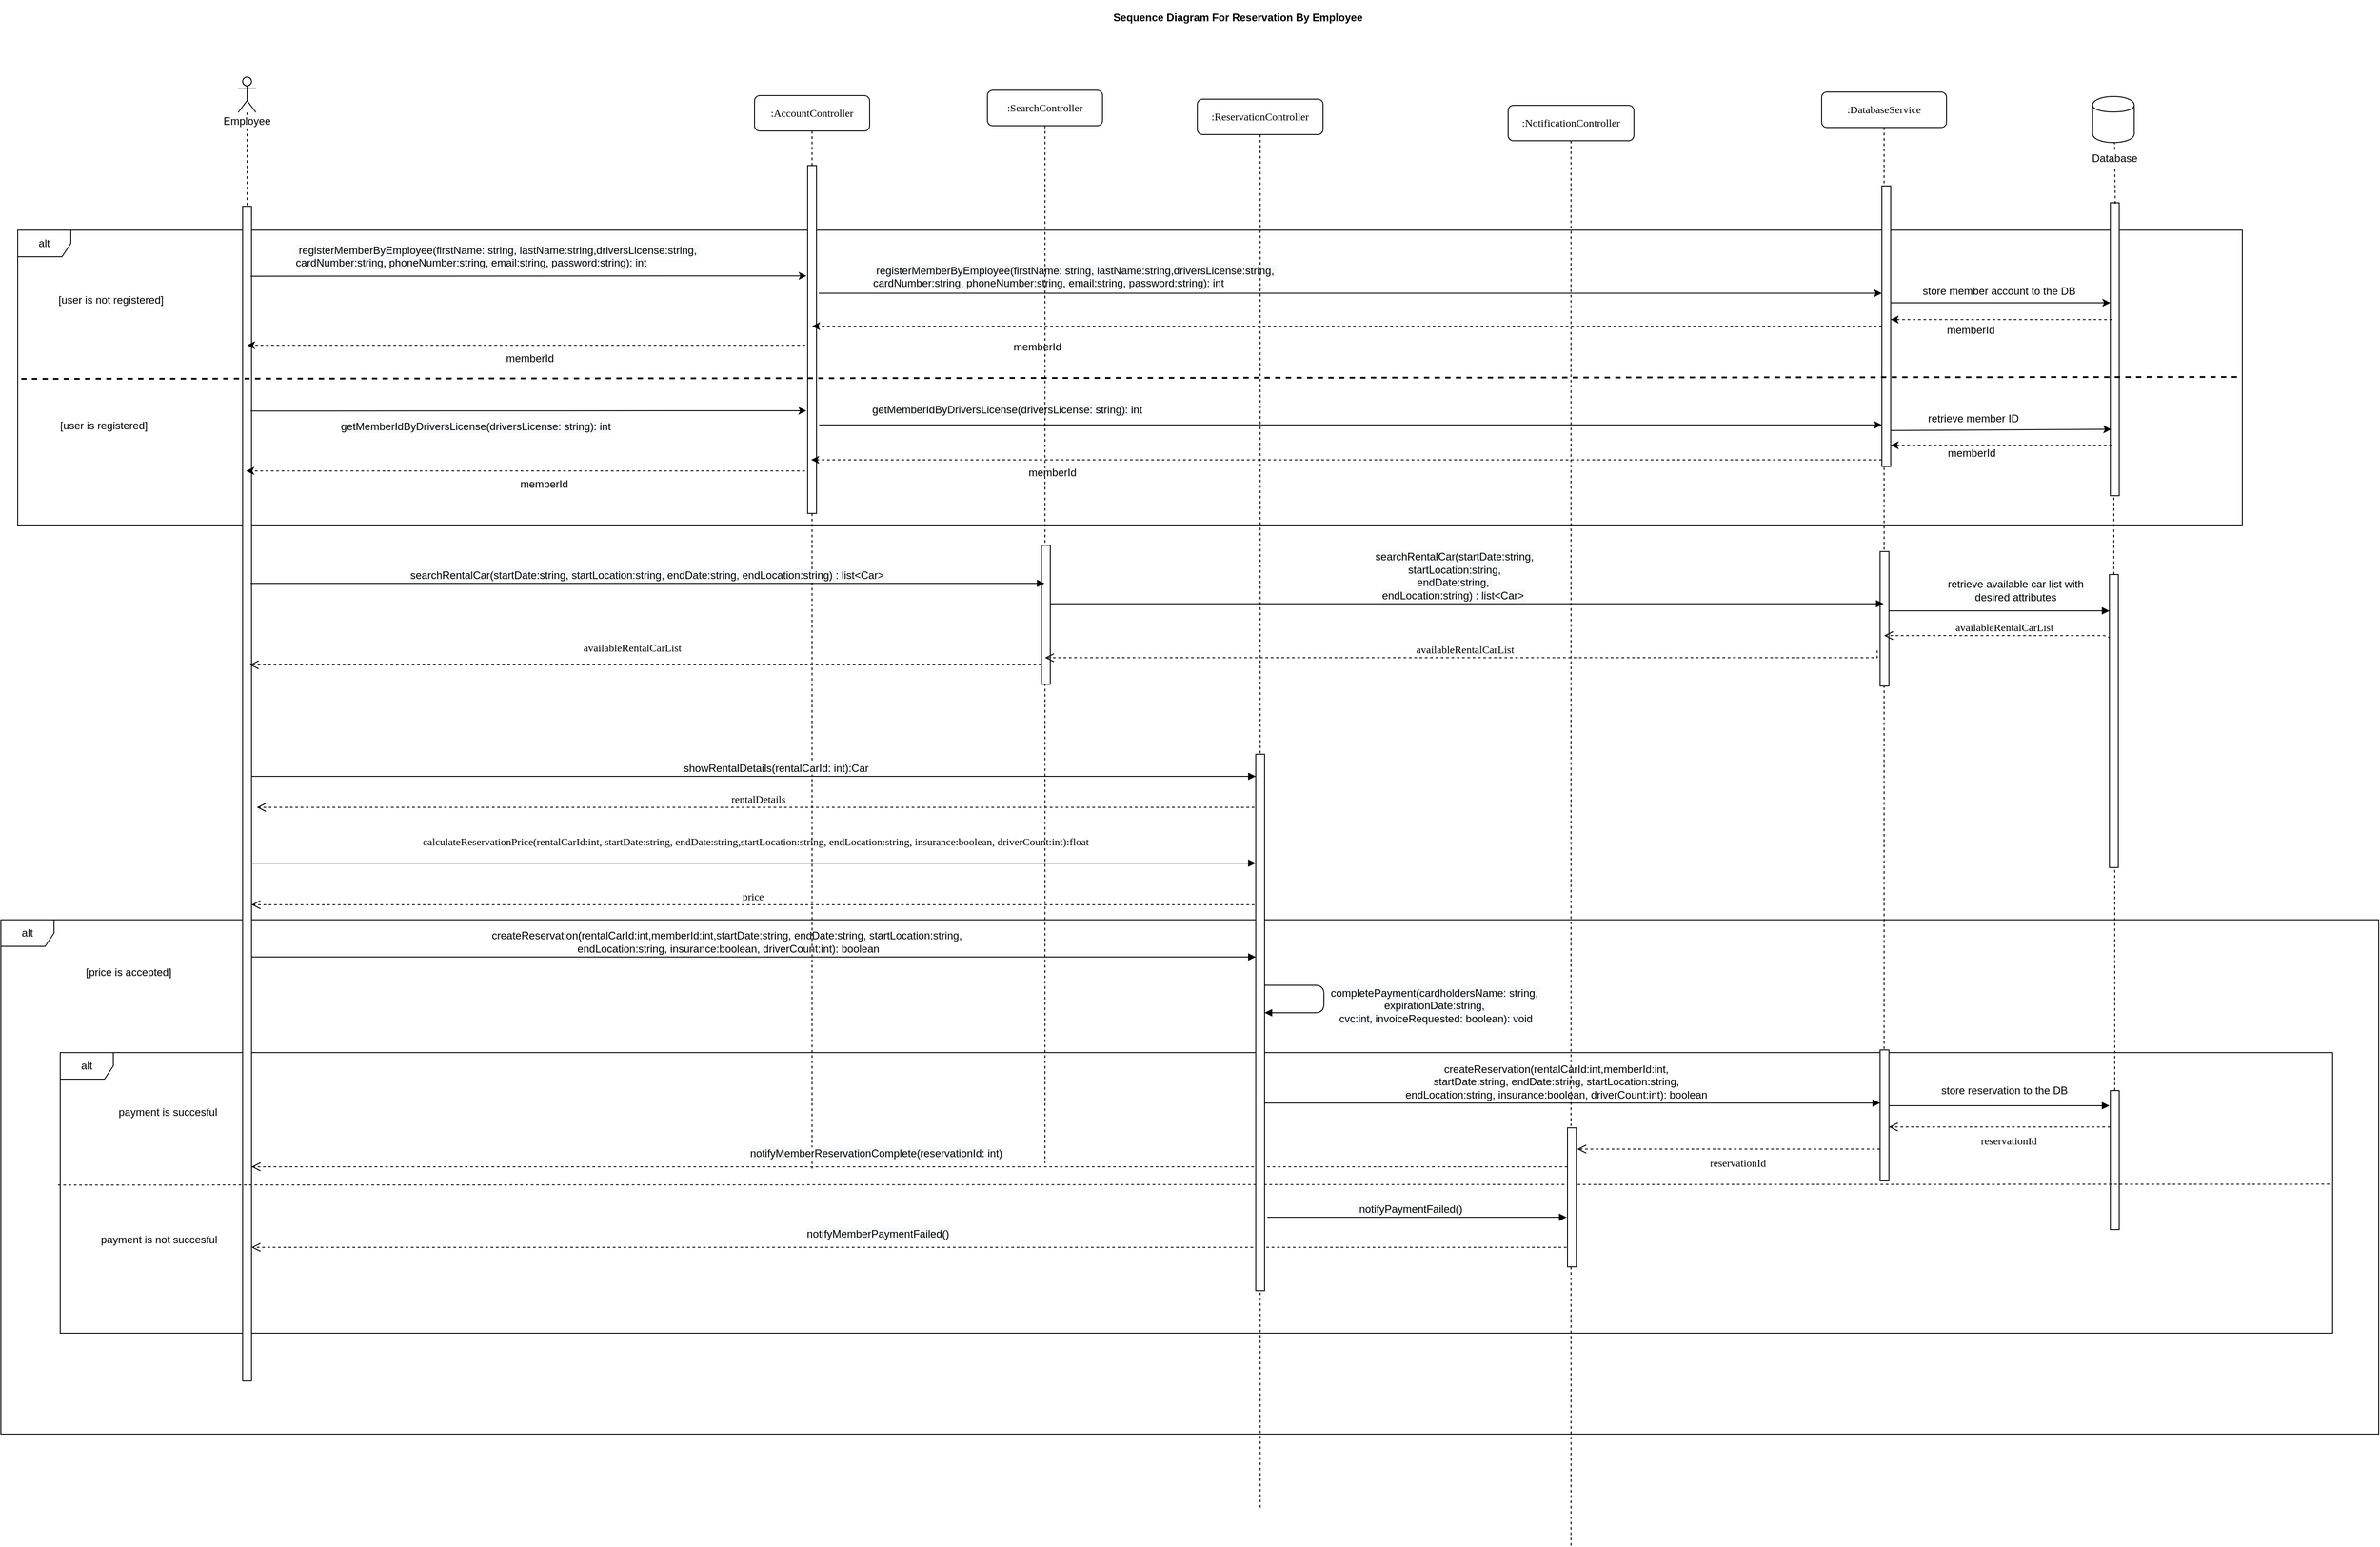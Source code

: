 <mxfile version="13.1.14" type="google"><diagram name="Page-1" id="13e1069c-82ec-6db2-03f1-153e76fe0fe0"><mxGraphModel dx="3503" dy="73" grid="0" gridSize="10" guides="0" tooltips="1" connect="1" arrows="1" fold="1" page="0" pageScale="1" pageWidth="1100" pageHeight="850" background="#ffffff" math="0" shadow="0"><root><mxCell id="0"/><mxCell id="1" parent="0"/><mxCell id="GSSwpwFqrRMpIZKa3TA3-63" value="alt" style="shape=umlFrame;whiteSpace=wrap;html=1;" parent="1" vertex="1"><mxGeometry x="-862" y="2287" width="2685" height="581" as="geometry"/></mxCell><mxCell id="GSSwpwFqrRMpIZKa3TA3-64" value="alt" style="shape=umlFrame;whiteSpace=wrap;html=1;" parent="1" vertex="1"><mxGeometry x="-795" y="2437" width="2566" height="317" as="geometry"/></mxCell><mxCell id="GSSwpwFqrRMpIZKa3TA3-31" value="alt" style="shape=umlFrame;whiteSpace=wrap;html=1;" parent="1" vertex="1"><mxGeometry x="-843" y="1508" width="2512" height="333" as="geometry"/></mxCell><mxCell id="GSSwpwFqrRMpIZKa3TA3-1" value="Employee" style="shape=umlLifeline;participant=umlActor;perimeter=lifelinePerimeter;whiteSpace=wrap;html=1;container=1;collapsible=0;recursiveResize=0;verticalAlign=top;spacingTop=36;labelBackgroundColor=#ffffff;outlineConnect=0;" parent="1" vertex="1"><mxGeometry x="-594" y="1335" width="20" height="1473" as="geometry"/></mxCell><mxCell id="GSSwpwFqrRMpIZKa3TA3-2" value="" style="html=1;points=[];perimeter=orthogonalPerimeter;rounded=0;shadow=0;comic=0;labelBackgroundColor=none;strokeWidth=1;fontFamily=Verdana;fontSize=12;align=center;" parent="GSSwpwFqrRMpIZKa3TA3-1" vertex="1"><mxGeometry x="5" y="146" width="10" height="1327" as="geometry"/></mxCell><mxCell id="GSSwpwFqrRMpIZKa3TA3-5" value="" style="endArrow=classic;html=1;entryX=-0.123;entryY=0.317;entryDx=0;entryDy=0;entryPerimeter=0;" parent="1" target="GSSwpwFqrRMpIZKa3TA3-8" edge="1"><mxGeometry width="50" height="50" relative="1" as="geometry"><mxPoint x="-580" y="1560" as="sourcePoint"/><mxPoint x="-10" y="1555" as="targetPoint"/></mxGeometry></mxCell><mxCell id="GSSwpwFqrRMpIZKa3TA3-6" value="&lt;span style=&quot;color: rgb(0 , 0 , 0) ; font-family: &amp;#34;helvetica&amp;#34; ; font-size: 12px ; font-style: normal ; font-weight: 400 ; letter-spacing: normal ; text-align: left ; text-indent: 0px ; text-transform: none ; word-spacing: 0px ; background-color: rgb(248 , 249 , 250) ; display: inline ; float: none&quot;&gt;&amp;nbsp;registerMemberByEmployee(firstName: string, lastName:string,driversLicense:string,&lt;span&gt;&amp;nbsp;&lt;/span&gt;&lt;/span&gt;&lt;br style=&quot;padding: 0px ; margin: 0px ; color: rgb(0 , 0 , 0) ; font-family: &amp;#34;helvetica&amp;#34; ; font-size: 12px ; font-style: normal ; font-weight: 400 ; letter-spacing: normal ; text-align: left ; text-indent: 0px ; text-transform: none ; word-spacing: 0px ; background-color: rgb(248 , 249 , 250)&quot;&gt;&lt;span style=&quot;color: rgb(0 , 0 , 0) ; font-family: &amp;#34;helvetica&amp;#34; ; font-size: 12px ; font-style: normal ; font-weight: 400 ; letter-spacing: normal ; text-align: left ; text-indent: 0px ; text-transform: none ; word-spacing: 0px ; background-color: rgb(248 , 249 , 250) ; display: inline ; float: none&quot;&gt;cardNumber:string, phoneNumber:string, email:string, password:string): int&lt;/span&gt;" style="text;whiteSpace=wrap;html=1;" parent="1" vertex="1"><mxGeometry x="-531.004" y="1517.002" width="484" height="42" as="geometry"/></mxCell><mxCell id="GSSwpwFqrRMpIZKa3TA3-7" value=":AccountController" style="shape=umlLifeline;perimeter=lifelinePerimeter;whiteSpace=wrap;html=1;container=1;collapsible=0;recursiveResize=0;outlineConnect=0;rounded=1;shadow=0;comic=0;labelBackgroundColor=none;strokeWidth=1;fontFamily=Verdana;fontSize=12;align=center;" parent="1" vertex="1"><mxGeometry x="-11" y="1356" width="130" height="1212" as="geometry"/></mxCell><mxCell id="GSSwpwFqrRMpIZKa3TA3-8" value="" style="html=1;points=[];perimeter=orthogonalPerimeter;rounded=0;shadow=0;comic=0;labelBackgroundColor=none;strokeWidth=1;fontFamily=Verdana;fontSize=12;align=center;" parent="GSSwpwFqrRMpIZKa3TA3-7" vertex="1"><mxGeometry x="60" y="79" width="10" height="393" as="geometry"/></mxCell><mxCell id="GSSwpwFqrRMpIZKa3TA3-9" value=":DatabaseService" style="shape=umlLifeline;perimeter=lifelinePerimeter;whiteSpace=wrap;html=1;container=1;collapsible=0;recursiveResize=0;outlineConnect=0;rounded=1;shadow=0;comic=0;labelBackgroundColor=none;strokeWidth=1;fontFamily=Verdana;fontSize=12;align=center;" parent="1" vertex="1"><mxGeometry x="1194" y="1352" width="141" height="1230" as="geometry"/></mxCell><mxCell id="GSSwpwFqrRMpIZKa3TA3-10" value="" style="html=1;points=[];perimeter=orthogonalPerimeter;rounded=0;shadow=0;comic=0;labelBackgroundColor=none;strokeColor=#000000;strokeWidth=1;fillColor=#FFFFFF;fontFamily=Verdana;fontSize=12;fontColor=#000000;align=center;" parent="GSSwpwFqrRMpIZKa3TA3-9" vertex="1"><mxGeometry x="68" y="106" width="10" height="317" as="geometry"/></mxCell><mxCell id="GSSwpwFqrRMpIZKa3TA3-11" value="" style="html=1;points=[];perimeter=orthogonalPerimeter;rounded=0;shadow=0;comic=0;labelBackgroundColor=none;strokeColor=#000000;strokeWidth=1;fillColor=#FFFFFF;fontFamily=Verdana;fontSize=12;fontColor=#000000;align=center;" parent="GSSwpwFqrRMpIZKa3TA3-9" vertex="1"><mxGeometry x="66" y="519" width="10" height="152" as="geometry"/></mxCell><mxCell id="GSSwpwFqrRMpIZKa3TA3-69" value="" style="html=1;points=[];perimeter=orthogonalPerimeter;rounded=0;shadow=0;comic=0;labelBackgroundColor=none;strokeColor=#000000;strokeWidth=1;fillColor=#FFFFFF;fontFamily=Verdana;fontSize=12;fontColor=#000000;align=center;" parent="GSSwpwFqrRMpIZKa3TA3-9" vertex="1"><mxGeometry x="66" y="1082" width="10" height="148" as="geometry"/></mxCell><mxCell id="GSSwpwFqrRMpIZKa3TA3-12" value="" style="endArrow=classic;html=1;exitX=1.252;exitY=0.367;exitDx=0;exitDy=0;exitPerimeter=0;" parent="1" source="GSSwpwFqrRMpIZKa3TA3-8" target="GSSwpwFqrRMpIZKa3TA3-10" edge="1"><mxGeometry width="50" height="50" relative="1" as="geometry"><mxPoint x="78" y="1578.654" as="sourcePoint"/><mxPoint x="596" y="1582" as="targetPoint"/><Array as="points"/></mxGeometry></mxCell><mxCell id="GSSwpwFqrRMpIZKa3TA3-13" value="&lt;span style=&quot;color: rgb(0 , 0 , 0) ; font-family: &amp;#34;helvetica&amp;#34; ; font-size: 12px ; font-style: normal ; font-weight: 400 ; letter-spacing: normal ; text-align: left ; text-indent: 0px ; text-transform: none ; word-spacing: 0px ; background-color: rgb(248 , 249 , 250) ; display: inline ; float: none&quot;&gt;&amp;nbsp;registerMemberByEmployee(firstName: string, lastName:string,driversLicense:string,&lt;span&gt;&amp;nbsp;&lt;/span&gt;&lt;/span&gt;&lt;br style=&quot;padding: 0px ; margin: 0px ; color: rgb(0 , 0 , 0) ; font-family: &amp;#34;helvetica&amp;#34; ; font-size: 12px ; font-style: normal ; font-weight: 400 ; letter-spacing: normal ; text-align: left ; text-indent: 0px ; text-transform: none ; word-spacing: 0px ; background-color: rgb(248 , 249 , 250)&quot;&gt;&lt;span style=&quot;color: rgb(0 , 0 , 0) ; font-family: &amp;#34;helvetica&amp;#34; ; font-size: 12px ; font-style: normal ; font-weight: 400 ; letter-spacing: normal ; text-align: left ; text-indent: 0px ; text-transform: none ; word-spacing: 0px ; background-color: rgb(248 , 249 , 250) ; display: inline ; float: none&quot;&gt;cardNumber:string, phoneNumber:string, email:string, password:string): int&lt;/span&gt;" style="text;whiteSpace=wrap;html=1;" parent="1" vertex="1"><mxGeometry x="120.996" y="1540.002" width="484" height="42" as="geometry"/></mxCell><mxCell id="GSSwpwFqrRMpIZKa3TA3-16" value="" style="shape=cylinder;whiteSpace=wrap;html=1;boundedLbl=1;backgroundOutline=1;" parent="1" vertex="1"><mxGeometry x="1500" y="1357" width="47" height="52" as="geometry"/></mxCell><mxCell id="GSSwpwFqrRMpIZKa3TA3-17" value="" style="html=1;points=[];perimeter=orthogonalPerimeter;rounded=0;shadow=0;comic=0;labelBackgroundColor=none;strokeColor=#000000;strokeWidth=1;fillColor=#FFFFFF;fontFamily=Verdana;fontSize=12;fontColor=#000000;align=center;" parent="1" vertex="1"><mxGeometry x="1520" y="1477" width="10" height="331" as="geometry"/></mxCell><mxCell id="GSSwpwFqrRMpIZKa3TA3-18" value="" style="endArrow=none;dashed=1;html=1;" parent="1" source="GSSwpwFqrRMpIZKa3TA3-60" target="GSSwpwFqrRMpIZKa3TA3-17" edge="1"><mxGeometry width="50" height="50" relative="1" as="geometry"><mxPoint x="1525" y="2539.75" as="sourcePoint"/><mxPoint x="1525" y="1570" as="targetPoint"/></mxGeometry></mxCell><mxCell id="GSSwpwFqrRMpIZKa3TA3-20" value="" style="endArrow=none;dashed=1;html=1;exitX=0.5;exitY=0;exitDx=0;exitDy=0;" parent="1" source="GSSwpwFqrRMpIZKa3TA3-21" target="GSSwpwFqrRMpIZKa3TA3-16" edge="1"><mxGeometry width="50" height="50" relative="1" as="geometry"><mxPoint x="1562" y="1451" as="sourcePoint"/><mxPoint x="1525.5" y="1409" as="targetPoint"/></mxGeometry></mxCell><mxCell id="GSSwpwFqrRMpIZKa3TA3-21" value="Database" style="text;html=1;strokeColor=none;fillColor=none;align=center;verticalAlign=middle;whiteSpace=wrap;rounded=0;" parent="1" vertex="1"><mxGeometry x="1505" y="1417" width="40" height="20" as="geometry"/></mxCell><mxCell id="GSSwpwFqrRMpIZKa3TA3-22" value="" style="endArrow=none;dashed=1;html=1;entryX=0.5;entryY=1;entryDx=0;entryDy=0;exitX=0.555;exitY=0.003;exitDx=0;exitDy=0;exitPerimeter=0;" parent="1" source="GSSwpwFqrRMpIZKa3TA3-17" target="GSSwpwFqrRMpIZKa3TA3-21" edge="1"><mxGeometry width="50" height="50" relative="1" as="geometry"><mxPoint x="1526.03" y="1451.83" as="sourcePoint"/><mxPoint x="1525.5" y="1408" as="targetPoint"/></mxGeometry></mxCell><mxCell id="GSSwpwFqrRMpIZKa3TA3-23" value="" style="endArrow=classic;html=1;" parent="1" source="GSSwpwFqrRMpIZKa3TA3-10" target="GSSwpwFqrRMpIZKa3TA3-17" edge="1"><mxGeometry width="50" height="50" relative="1" as="geometry"><mxPoint x="980" y="1581.995" as="sourcePoint"/><mxPoint x="1541" y="1583.041" as="targetPoint"/><Array as="points"><mxPoint x="1329" y="1590"/></Array></mxGeometry></mxCell><mxCell id="GSSwpwFqrRMpIZKa3TA3-24" value="store member account to the DB&lt;br&gt;" style="text;html=1;align=center;verticalAlign=middle;resizable=0;points=[];autosize=1;" parent="1" vertex="1"><mxGeometry x="1302" y="1568" width="183" height="18" as="geometry"/></mxCell><mxCell id="GSSwpwFqrRMpIZKa3TA3-25" value="" style="endArrow=classic;html=1;dashed=1;" parent="1" target="GSSwpwFqrRMpIZKa3TA3-10" edge="1"><mxGeometry width="50" height="50" relative="1" as="geometry"><mxPoint x="1522" y="1609" as="sourcePoint"/><mxPoint x="1378" y="1251" as="targetPoint"/></mxGeometry></mxCell><mxCell id="GSSwpwFqrRMpIZKa3TA3-26" value="memberId" style="text;html=1;align=center;verticalAlign=middle;resizable=0;points=[];autosize=1;" parent="1" vertex="1"><mxGeometry x="1330" y="1612" width="64" height="18" as="geometry"/></mxCell><mxCell id="GSSwpwFqrRMpIZKa3TA3-27" value="" style="endArrow=classic;html=1;dashed=1;" parent="1" source="GSSwpwFqrRMpIZKa3TA3-10" target="GSSwpwFqrRMpIZKa3TA3-7" edge="1"><mxGeometry width="50" height="50" relative="1" as="geometry"><mxPoint x="590" y="1625" as="sourcePoint"/><mxPoint x="81" y="1623.004" as="targetPoint"/></mxGeometry></mxCell><mxCell id="GSSwpwFqrRMpIZKa3TA3-28" value="memberId" style="text;html=1;align=center;verticalAlign=middle;resizable=0;points=[];autosize=1;" parent="1" vertex="1"><mxGeometry x="276" y="1631" width="64" height="18" as="geometry"/></mxCell><mxCell id="GSSwpwFqrRMpIZKa3TA3-29" value="" style="endArrow=classic;html=1;exitX=0.152;exitY=0.787;exitDx=0;exitDy=0;exitPerimeter=0;dashed=1;" parent="1" target="GSSwpwFqrRMpIZKa3TA3-1" edge="1"><mxGeometry width="50" height="50" relative="1" as="geometry"><mxPoint x="46.25" y="1637.996" as="sourcePoint"/><mxPoint x="-520" y="1637.996" as="targetPoint"/></mxGeometry></mxCell><mxCell id="GSSwpwFqrRMpIZKa3TA3-30" value="memberId" style="text;html=1;align=center;verticalAlign=middle;resizable=0;points=[];autosize=1;" parent="1" vertex="1"><mxGeometry x="-297.5" y="1643.52" width="64" height="18" as="geometry"/></mxCell><mxCell id="GSSwpwFqrRMpIZKa3TA3-32" value="[user is not registered]&#10;" style="text;strokeColor=none;fillColor=none;align=left;verticalAlign=top;spacingLeft=4;spacingRight=4;overflow=hidden;rotatable=0;points=[[0,0.5],[1,0.5]];portConstraint=eastwest;" parent="1" vertex="1"><mxGeometry x="-803" y="1573" width="191" height="26" as="geometry"/></mxCell><mxCell id="GSSwpwFqrRMpIZKa3TA3-34" value="" style="endArrow=none;dashed=1;html=1;strokeWidth=2;entryX=1;entryY=0.498;entryDx=0;entryDy=0;entryPerimeter=0;" parent="1" target="GSSwpwFqrRMpIZKa3TA3-31" edge="1"><mxGeometry width="50" height="50" relative="1" as="geometry"><mxPoint x="-839" y="1676" as="sourcePoint"/><mxPoint x="1287" y="1676" as="targetPoint"/></mxGeometry></mxCell><mxCell id="GSSwpwFqrRMpIZKa3TA3-35" value="" style="endArrow=classic;html=1;exitX=0.927;exitY=0.076;exitDx=0;exitDy=0;exitPerimeter=0;entryX=-0.123;entryY=0.317;entryDx=0;entryDy=0;entryPerimeter=0;" parent="1" edge="1"><mxGeometry width="50" height="50" relative="1" as="geometry"><mxPoint x="-580" y="1712.254" as="sourcePoint"/><mxPoint x="47.5" y="1711.999" as="targetPoint"/></mxGeometry></mxCell><mxCell id="GSSwpwFqrRMpIZKa3TA3-36" value="&lt;span style=&quot;background-color: rgb(248 , 249 , 250)&quot;&gt;getMemberIdByDriversLicense(driversLicense: string): int&lt;/span&gt;" style="text;whiteSpace=wrap;html=1;" parent="1" vertex="1"><mxGeometry x="-480" y="1716" width="484" height="28" as="geometry"/></mxCell><mxCell id="GSSwpwFqrRMpIZKa3TA3-38" value="" style="endArrow=classic;html=1;" parent="1" target="GSSwpwFqrRMpIZKa3TA3-10" edge="1"><mxGeometry width="50" height="50" relative="1" as="geometry"><mxPoint x="62" y="1728" as="sourcePoint"/><mxPoint x="623.02" y="1741.001" as="targetPoint"/><Array as="points"><mxPoint x="224" y="1728"/></Array></mxGeometry></mxCell><mxCell id="GSSwpwFqrRMpIZKa3TA3-39" value="&lt;span style=&quot;background-color: rgb(248 , 249 , 250)&quot;&gt;getMemberIdByDriversLicense(driversLicense: string): int&lt;/span&gt;" style="text;whiteSpace=wrap;html=1;" parent="1" vertex="1"><mxGeometry x="119.996" y="1697.002" width="484" height="42" as="geometry"/></mxCell><mxCell id="GSSwpwFqrRMpIZKa3TA3-40" value="" style="endArrow=classic;html=1;exitX=0.967;exitY=0.872;exitDx=0;exitDy=0;exitPerimeter=0;" parent="1" source="GSSwpwFqrRMpIZKa3TA3-10" edge="1"><mxGeometry width="50" height="50" relative="1" as="geometry"><mxPoint x="981" y="1732.995" as="sourcePoint"/><mxPoint x="1521" y="1732.995" as="targetPoint"/><Array as="points"/></mxGeometry></mxCell><mxCell id="GSSwpwFqrRMpIZKa3TA3-41" value="retrieve member ID" style="text;html=1;align=center;verticalAlign=middle;resizable=0;points=[];autosize=1;" parent="1" vertex="1"><mxGeometry x="1308" y="1712" width="113" height="18" as="geometry"/></mxCell><mxCell id="GSSwpwFqrRMpIZKa3TA3-42" value="" style="endArrow=classic;html=1;dashed=1;" parent="1" target="GSSwpwFqrRMpIZKa3TA3-10" edge="1"><mxGeometry width="50" height="50" relative="1" as="geometry"><mxPoint x="1521.68" y="1751" as="sourcePoint"/><mxPoint x="980.68" y="1751" as="targetPoint"/></mxGeometry></mxCell><mxCell id="GSSwpwFqrRMpIZKa3TA3-43" value="" style="endArrow=classic;html=1;dashed=1;" parent="1" source="GSSwpwFqrRMpIZKa3TA3-10" edge="1"><mxGeometry width="50" height="50" relative="1" as="geometry"><mxPoint x="595" y="1767" as="sourcePoint"/><mxPoint x="53.004" y="1767.476" as="targetPoint"/></mxGeometry></mxCell><mxCell id="GSSwpwFqrRMpIZKa3TA3-44" value="" style="endArrow=classic;html=1;exitX=0.152;exitY=0.787;exitDx=0;exitDy=0;exitPerimeter=0;dashed=1;" parent="1" edge="1"><mxGeometry width="50" height="50" relative="1" as="geometry"><mxPoint x="45.93" y="1779.996" as="sourcePoint"/><mxPoint x="-584.996" y="1779.996" as="targetPoint"/></mxGeometry></mxCell><mxCell id="GSSwpwFqrRMpIZKa3TA3-45" value="memberId" style="text;html=1;align=center;verticalAlign=middle;resizable=0;points=[];autosize=1;" parent="1" vertex="1"><mxGeometry x="1331" y="1751" width="64" height="18" as="geometry"/></mxCell><mxCell id="GSSwpwFqrRMpIZKa3TA3-46" value="memberId" style="text;html=1;align=center;verticalAlign=middle;resizable=0;points=[];autosize=1;" parent="1" vertex="1"><mxGeometry x="292.5" y="1773" width="64" height="18" as="geometry"/></mxCell><mxCell id="GSSwpwFqrRMpIZKa3TA3-47" value="memberId" style="text;html=1;align=center;verticalAlign=middle;resizable=0;points=[];autosize=1;" parent="1" vertex="1"><mxGeometry x="-281" y="1785.52" width="64" height="18" as="geometry"/></mxCell><mxCell id="GSSwpwFqrRMpIZKa3TA3-48" value="[user is registered]&#10;" style="text;strokeColor=none;fillColor=none;align=left;verticalAlign=top;spacingLeft=4;spacingRight=4;overflow=hidden;rotatable=0;points=[[0,0.5],[1,0.5]];portConstraint=eastwest;" parent="1" vertex="1"><mxGeometry x="-801" y="1715" width="191" height="26" as="geometry"/></mxCell><mxCell id="GSSwpwFqrRMpIZKa3TA3-52" value="&lt;span style=&quot;font-family: &amp;#34;helvetica&amp;#34; ; text-align: left ; background-color: rgb(248 , 249 , 250)&quot;&gt;searchRentalCar(startDate:string, &lt;br&gt;startLocation:string, &lt;br&gt;endDate:string,&amp;nbsp;&lt;br&gt;&lt;/span&gt;&lt;span style=&quot;font-family: &amp;#34;helvetica&amp;#34; ; text-align: left ; background-color: rgb(248 , 249 , 250)&quot;&gt;endLocation:string) : list&amp;lt;Car&amp;gt;&amp;nbsp;&lt;/span&gt;" style="html=1;verticalAlign=bottom;endArrow=block;labelBackgroundColor=none;fontFamily=Verdana;fontSize=12;edgeStyle=elbowEdgeStyle;elbow=vertical;" parent="1" source="GSSwpwFqrRMpIZKa3TA3-53" target="GSSwpwFqrRMpIZKa3TA3-9" edge="1"><mxGeometry x="-0.024" relative="1" as="geometry"><mxPoint x="330" y="1936" as="sourcePoint"/><mxPoint x="610" y="1926" as="targetPoint"/><Array as="points"><mxPoint x="553" y="1930"/><mxPoint x="790" y="1946"/><mxPoint x="720" y="1931"/></Array><mxPoint as="offset"/></mxGeometry></mxCell><mxCell id="GSSwpwFqrRMpIZKa3TA3-53" value=":SearchController" style="shape=umlLifeline;perimeter=lifelinePerimeter;whiteSpace=wrap;html=1;container=1;collapsible=0;recursiveResize=0;outlineConnect=0;rounded=1;shadow=0;comic=0;labelBackgroundColor=none;strokeWidth=1;fontFamily=Verdana;fontSize=12;align=center;" parent="1" vertex="1"><mxGeometry x="252" y="1350" width="130" height="1212" as="geometry"/></mxCell><mxCell id="GSSwpwFqrRMpIZKa3TA3-54" value="" style="html=1;points=[];perimeter=orthogonalPerimeter;rounded=0;shadow=0;comic=0;labelBackgroundColor=none;strokeWidth=1;fontFamily=Verdana;fontSize=12;align=center;" parent="GSSwpwFqrRMpIZKa3TA3-53" vertex="1"><mxGeometry x="61" y="514" width="10" height="157" as="geometry"/></mxCell><mxCell id="GSSwpwFqrRMpIZKa3TA3-55" value="&lt;span style=&quot;font-family: &amp;#34;helvetica&amp;#34; ; text-align: left ; background-color: rgb(248 , 249 , 250)&quot;&gt;searchRentalCar(startDate:string, startLocation:string, endDate:string,&amp;nbsp;&lt;/span&gt;&lt;span style=&quot;font-family: &amp;#34;helvetica&amp;#34; ; text-align: left ; background-color: rgb(248 , 249 , 250)&quot;&gt;endLocation:string) : list&amp;lt;Car&amp;gt;&amp;nbsp;&lt;/span&gt;" style="html=1;verticalAlign=bottom;endArrow=block;labelBackgroundColor=none;fontFamily=Verdana;fontSize=12;edgeStyle=elbowEdgeStyle;elbow=vertical;" parent="1" target="GSSwpwFqrRMpIZKa3TA3-53" edge="1"><mxGeometry relative="1" as="geometry"><mxPoint x="-580" y="1907" as="sourcePoint"/><mxPoint x="266.68" y="1907" as="targetPoint"/><Array as="points"><mxPoint x="215.68" y="1907"/></Array></mxGeometry></mxCell><mxCell id="GSSwpwFqrRMpIZKa3TA3-56" value="&lt;span style=&quot;font-family: &amp;#34;helvetica&amp;#34; ; text-align: left&quot;&gt;&amp;nbsp;&lt;/span&gt;availableRentalCarList" style="html=1;verticalAlign=bottom;endArrow=open;dashed=1;endSize=8;labelBackgroundColor=none;fontFamily=Verdana;fontSize=12;edgeStyle=elbowEdgeStyle;elbow=vertical;" parent="1" source="GSSwpwFqrRMpIZKa3TA3-54" edge="1"><mxGeometry x="0.038" y="-10" relative="1" as="geometry"><mxPoint x="-581" y="1999" as="targetPoint"/><Array as="points"><mxPoint x="-18" y="1999"/><mxPoint x="199" y="2018"/><mxPoint x="209" y="2008"/><mxPoint x="159" y="1982"/><mxPoint x="199" y="1965"/><mxPoint x="669" y="2028"/></Array><mxPoint x="259" y="2018" as="sourcePoint"/><mxPoint as="offset"/></mxGeometry></mxCell><mxCell id="GSSwpwFqrRMpIZKa3TA3-57" value="&lt;span style=&quot;font-family: &amp;#34;helvetica&amp;#34; ; text-align: left ; background-color: rgb(248 , 249 , 250)&quot;&gt;&amp;nbsp;retrieve available car list with&lt;br&gt;&amp;nbsp;desired attributes&lt;/span&gt;" style="html=1;verticalAlign=bottom;endArrow=block;labelBackgroundColor=none;fontFamily=Verdana;fontSize=12;" parent="1" source="GSSwpwFqrRMpIZKa3TA3-11" target="GSSwpwFqrRMpIZKa3TA3-60" edge="1"><mxGeometry x="0.133" y="6" relative="1" as="geometry"><mxPoint x="986" y="1952.0" as="sourcePoint"/><Array as="points"><mxPoint x="1307" y="1938"/></Array><mxPoint x="1484" y="1946" as="targetPoint"/><mxPoint as="offset"/></mxGeometry></mxCell><mxCell id="GSSwpwFqrRMpIZKa3TA3-58" value="availableRentalCarList" style="html=1;verticalAlign=bottom;endArrow=open;dashed=1;endSize=8;labelBackgroundColor=none;fontFamily=Verdana;fontSize=12;edgeStyle=elbowEdgeStyle;elbow=vertical;exitX=0.15;exitY=0.255;exitDx=0;exitDy=0;exitPerimeter=0;" parent="1" source="GSSwpwFqrRMpIZKa3TA3-60" target="GSSwpwFqrRMpIZKa3TA3-9" edge="1"><mxGeometry relative="1" as="geometry"><mxPoint x="980" y="1982.0" as="targetPoint"/><Array as="points"><mxPoint x="1303" y="1966"/><mxPoint x="1184" y="1982"/><mxPoint x="995" y="1973"/></Array><mxPoint x="1511" y="1982" as="sourcePoint"/></mxGeometry></mxCell><mxCell id="GSSwpwFqrRMpIZKa3TA3-59" value="availableRentalCarList" style="html=1;verticalAlign=bottom;endArrow=open;dashed=1;endSize=8;labelBackgroundColor=none;fontFamily=Verdana;fontSize=12;edgeStyle=elbowEdgeStyle;elbow=vertical;exitX=-0.328;exitY=0.735;exitDx=0;exitDy=0;exitPerimeter=0;rounded=0;" parent="1" source="GSSwpwFqrRMpIZKa3TA3-11" target="GSSwpwFqrRMpIZKa3TA3-53" edge="1"><mxGeometry relative="1" as="geometry"><mxPoint x="381" y="1992" as="targetPoint"/><Array as="points"><mxPoint x="433" y="1991"/><mxPoint x="174" y="1991"/></Array><mxPoint x="615" y="2000" as="sourcePoint"/></mxGeometry></mxCell><mxCell id="GSSwpwFqrRMpIZKa3TA3-60" value="" style="html=1;points=[];perimeter=orthogonalPerimeter;rounded=0;shadow=0;comic=0;labelBackgroundColor=none;strokeColor=#000000;strokeWidth=1;fillColor=#FFFFFF;fontFamily=Verdana;fontSize=12;fontColor=#000000;align=center;" parent="1" vertex="1"><mxGeometry x="1519" y="1897" width="10" height="331" as="geometry"/></mxCell><mxCell id="GSSwpwFqrRMpIZKa3TA3-61" value="" style="endArrow=none;dashed=1;html=1;" parent="1" target="GSSwpwFqrRMpIZKa3TA3-60" edge="1"><mxGeometry width="50" height="50" relative="1" as="geometry"><mxPoint x="1525" y="2539.75" as="sourcePoint"/><mxPoint x="1525" y="1808" as="targetPoint"/></mxGeometry></mxCell><mxCell id="GSSwpwFqrRMpIZKa3TA3-65" value="" style="html=1;points=[];perimeter=orthogonalPerimeter;rounded=0;shadow=0;comic=0;labelBackgroundColor=none;strokeColor=#000000;strokeWidth=1;fillColor=#FFFFFF;fontFamily=Verdana;fontSize=12;fontColor=#000000;align=center;" parent="1" vertex="1"><mxGeometry x="1520" y="2480" width="10" height="157" as="geometry"/></mxCell><mxCell id="GSSwpwFqrRMpIZKa3TA3-70" value="&lt;span style=&quot;font-family: &amp;#34;helvetica&amp;#34; ; text-align: left&quot;&gt;createReservation(rentalCarId:int,memberId:int,startDate:string, endDate:string, startLocation:string,&amp;nbsp;&lt;/span&gt;&lt;br style=&quot;padding: 0px ; margin: 0px ; font-family: &amp;#34;helvetica&amp;#34; ; text-align: left&quot;&gt;&lt;span style=&quot;font-family: &amp;#34;helvetica&amp;#34; ; text-align: left&quot;&gt;endLocation:string, insurance:boolean, driverCount:int): boolean&lt;/span&gt;" style="html=1;verticalAlign=bottom;endArrow=block;labelBackgroundColor=none;fontFamily=Verdana;fontSize=12;edgeStyle=elbowEdgeStyle;elbow=vertical;" parent="1" source="GSSwpwFqrRMpIZKa3TA3-2" target="GSSwpwFqrRMpIZKa3TA3-66" edge="1"><mxGeometry x="-0.053" relative="1" as="geometry"><mxPoint x="-162" y="2336" as="sourcePoint"/><Array as="points"><mxPoint x="234" y="2329"/><mxPoint x="412" y="2352"/><mxPoint x="895" y="2336"/><mxPoint x="398" y="2333"/><mxPoint x="-89" y="2251"/><mxPoint x="767.5" y="2303"/><mxPoint x="797.5" y="2273"/><mxPoint x="877.5" y="2253"/><mxPoint x="827.5" y="2133"/></Array><mxPoint x="514" y="2336" as="targetPoint"/><mxPoint x="1" as="offset"/></mxGeometry></mxCell><mxCell id="GSSwpwFqrRMpIZKa3TA3-71" value="&lt;span style=&quot;font-family: &amp;#34;helvetica&amp;#34; ; text-align: left ; background-color: rgb(248 , 249 , 250)&quot;&gt;&lt;br&gt;&amp;nbsp;showRentalDetails(rentalCarId: int):Car&amp;nbsp;&lt;/span&gt;" style="html=1;verticalAlign=bottom;endArrow=block;labelBackgroundColor=none;fontFamily=Verdana;fontSize=12;edgeStyle=elbowEdgeStyle;elbow=vertical;" parent="1" source="GSSwpwFqrRMpIZKa3TA3-2" target="GSSwpwFqrRMpIZKa3TA3-66" edge="1"><mxGeometry x="0.13" y="-50" relative="1" as="geometry"><mxPoint x="-170" y="2120" as="sourcePoint"/><Array as="points"><mxPoint x="474" y="2125"/><mxPoint x="483" y="2132"/><mxPoint x="710" y="2120"/><mxPoint x="570" y="2070"/><mxPoint x="760" y="2050"/></Array><mxPoint x="-49" y="-50" as="offset"/></mxGeometry></mxCell><mxCell id="GSSwpwFqrRMpIZKa3TA3-72" value="rentalDetails" style="html=1;verticalAlign=bottom;endArrow=open;dashed=1;endSize=8;labelBackgroundColor=none;fontFamily=Verdana;fontSize=12;" parent="1" source="GSSwpwFqrRMpIZKa3TA3-87" edge="1"><mxGeometry relative="1" as="geometry"><mxPoint x="-573" y="2160" as="targetPoint"/><mxPoint x="1036" y="2154" as="sourcePoint"/><Array as="points"/></mxGeometry></mxCell><mxCell id="GSSwpwFqrRMpIZKa3TA3-74" value="&lt;span style=&quot;font-family: &amp;#34;helvetica&amp;#34; ; text-align: left ; background-color: rgb(248 , 249 , 250)&quot;&gt;notifyMemberReservationComplete(reservationId: int)&lt;/span&gt;" style="html=1;verticalAlign=bottom;endArrow=open;dashed=1;endSize=8;labelBackgroundColor=none;fontFamily=Verdana;fontSize=12;edgeStyle=elbowEdgeStyle;elbow=vertical;" parent="1" source="GSSwpwFqrRMpIZKa3TA3-112" target="GSSwpwFqrRMpIZKa3TA3-2" edge="1"><mxGeometry x="0.052" y="-6" relative="1" as="geometry"><mxPoint x="-160.76" y="2565.806" as="targetPoint"/><Array as="points"><mxPoint x="766" y="2566"/><mxPoint x="621" y="2519"/><mxPoint x="656" y="2310"/><mxPoint x="969" y="2441"/></Array><mxPoint x="1170" y="2574" as="sourcePoint"/><mxPoint as="offset"/></mxGeometry></mxCell><mxCell id="GSSwpwFqrRMpIZKa3TA3-75" value="&lt;span style=&quot;font-family: &amp;#34;helvetica&amp;#34;&quot;&gt;store reservation to the DB&lt;/span&gt;" style="html=1;verticalAlign=bottom;endArrow=block;labelBackgroundColor=none;fontFamily=Verdana;fontSize=12;edgeStyle=elbowEdgeStyle;elbow=vertical;" parent="1" source="GSSwpwFqrRMpIZKa3TA3-69" edge="1"><mxGeometry x="0.043" y="8" relative="1" as="geometry"><mxPoint x="1889.0" y="2502.0" as="sourcePoint"/><Array as="points"><mxPoint x="1308" y="2497"/><mxPoint x="2135" y="2529"/><mxPoint x="2092" y="2348"/><mxPoint x="2120" y="2335"/><mxPoint x="2054" y="2492"/><mxPoint x="2189" y="2482"/><mxPoint x="2219" y="2452"/><mxPoint x="2299" y="2432"/><mxPoint x="2249" y="2312"/></Array><mxPoint x="1519" y="2497" as="targetPoint"/><mxPoint as="offset"/></mxGeometry></mxCell><mxCell id="GSSwpwFqrRMpIZKa3TA3-76" value="reservationId" style="html=1;verticalAlign=bottom;endArrow=open;dashed=1;endSize=8;labelBackgroundColor=none;fontFamily=Verdana;fontSize=12;edgeStyle=elbowEdgeStyle;elbow=vertical;" parent="1" source="GSSwpwFqrRMpIZKa3TA3-65" target="GSSwpwFqrRMpIZKa3TA3-69" edge="1"><mxGeometry y="27" relative="1" as="geometry"><mxPoint x="1889.0" y="2523" as="targetPoint"/><Array as="points"><mxPoint x="1317" y="2521"/><mxPoint x="1516" y="2528"/><mxPoint x="2161" y="2568"/><mxPoint x="2155" y="2359"/><mxPoint x="1974.5" y="2517"/><mxPoint x="2054.5" y="2532"/><mxPoint x="1744.5" y="2522"/><mxPoint x="1759.5" y="2513"/></Array><mxPoint x="2442.5" y="2517" as="sourcePoint"/><mxPoint x="10" y="-2" as="offset"/></mxGeometry></mxCell><mxCell id="GSSwpwFqrRMpIZKa3TA3-77" value="calculateReservationPrice(rentalCarId:int, startDate:string, endDate:string,startLocation:string, endLocation:string, insurance:boolean, driverCount:int):float&lt;div style=&quot;padding: 0px ; margin: 0px&quot;&gt;&lt;br style=&quot;padding: 0px ; margin: 0px ; font-family: &amp;#34;helvetica&amp;#34; ; text-align: left ; background-color: rgb(248 , 249 , 250)&quot;&gt;&lt;/div&gt;" style="html=1;verticalAlign=bottom;endArrow=block;labelBackgroundColor=none;fontFamily=Verdana;fontSize=12;edgeStyle=elbowEdgeStyle;elbow=vertical;" parent="1" target="GSSwpwFqrRMpIZKa3TA3-66" edge="1"><mxGeometry x="0.002" relative="1" as="geometry"><mxPoint x="-578" y="2223" as="sourcePoint"/><Array as="points"><mxPoint x="-555" y="2223"/><mxPoint x="36" y="2250"/><mxPoint x="-79.83" y="2156.56"/><mxPoint x="776.67" y="2208.56"/><mxPoint x="806.67" y="2178.56"/><mxPoint x="886.67" y="2158.56"/><mxPoint x="836.67" y="2038.56"/></Array><mxPoint x="550" y="2223" as="targetPoint"/><mxPoint as="offset"/></mxGeometry></mxCell><mxCell id="GSSwpwFqrRMpIZKa3TA3-79" value="[price is accepted]" style="text;strokeColor=none;fillColor=none;align=left;verticalAlign=middle;spacingTop=-1;spacingLeft=4;spacingRight=4;rotatable=0;labelPosition=right;points=[];portConstraint=eastwest;" parent="1" vertex="1"><mxGeometry x="-792" y="2339" width="20" height="14" as="geometry"/></mxCell><mxCell id="GSSwpwFqrRMpIZKa3TA3-82" value="payment is succesful" style="text;strokeColor=none;fillColor=none;align=left;verticalAlign=middle;spacingTop=-1;spacingLeft=4;spacingRight=4;rotatable=0;labelPosition=right;points=[];portConstraint=eastwest;" parent="1" vertex="1"><mxGeometry x="-755" y="2497" width="20" height="14" as="geometry"/></mxCell><mxCell id="GSSwpwFqrRMpIZKa3TA3-83" value="&lt;span style=&quot;font-family: &amp;#34;helvetica&amp;#34; ; text-align: left&quot;&gt;createReservation(rentalCarId:int,&lt;/span&gt;&lt;span style=&quot;font-family: &amp;#34;helvetica&amp;#34; ; text-align: left&quot;&gt;memberId:int,&lt;/span&gt;&lt;span style=&quot;font-family: &amp;#34;helvetica&amp;#34; ; text-align: left&quot;&gt;&lt;br&gt;&amp;nbsp;startDate:string, endDate:string, startLocation:string,&amp;nbsp;&lt;/span&gt;&lt;br style=&quot;padding: 0px ; margin: 0px ; font-family: &amp;#34;helvetica&amp;#34; ; text-align: left&quot;&gt;&lt;span style=&quot;font-family: &amp;#34;helvetica&amp;#34; ; text-align: left&quot;&gt;endLocation:string, insurance:boolean, driverCount:int): boolean&lt;/span&gt;" style="html=1;verticalAlign=bottom;endArrow=block;labelBackgroundColor=none;fontFamily=Verdana;fontSize=12;edgeStyle=elbowEdgeStyle;elbow=vertical;" parent="1" source="GSSwpwFqrRMpIZKa3TA3-66" target="GSSwpwFqrRMpIZKa3TA3-69" edge="1"><mxGeometry x="-0.054" relative="1" as="geometry"><mxPoint x="911" y="2346" as="sourcePoint"/><Array as="points"><mxPoint x="815" y="2494"/><mxPoint x="1180" y="2490"/><mxPoint x="1082.5" y="2490"/><mxPoint x="1217.5" y="2480"/><mxPoint x="1247.5" y="2450"/><mxPoint x="1327.5" y="2430"/><mxPoint x="1277.5" y="2310"/></Array><mxPoint x="1529.0" y="2487.0" as="targetPoint"/><mxPoint as="offset"/></mxGeometry></mxCell><mxCell id="GSSwpwFqrRMpIZKa3TA3-84" value="" style="endArrow=none;dashed=1;html=1;exitX=-0.001;exitY=0.472;exitDx=0;exitDy=0;exitPerimeter=0;entryX=1;entryY=0.469;entryDx=0;entryDy=0;entryPerimeter=0;" parent="1" source="GSSwpwFqrRMpIZKa3TA3-64" target="GSSwpwFqrRMpIZKa3TA3-64" edge="1"><mxGeometry width="50" height="50" relative="1" as="geometry"><mxPoint x="-310" y="2658" as="sourcePoint"/><mxPoint x="-260" y="2608" as="targetPoint"/></mxGeometry></mxCell><mxCell id="GSSwpwFqrRMpIZKa3TA3-85" value="&lt;span style=&quot;font-family: &amp;#34;helvetica&amp;#34; ; text-align: left ; background-color: rgb(248 , 249 , 250)&quot;&gt;notifyMemberPaymentFailed()&lt;/span&gt;" style="html=1;verticalAlign=bottom;endArrow=open;dashed=1;endSize=8;labelBackgroundColor=none;fontFamily=Verdana;fontSize=12;edgeStyle=elbowEdgeStyle;elbow=vertical;" parent="1" target="GSSwpwFqrRMpIZKa3TA3-2" edge="1"><mxGeometry x="0.052" y="-6" relative="1" as="geometry"><mxPoint x="-160" y="2656.996" as="targetPoint"/><Array as="points"><mxPoint x="912" y="2657"/><mxPoint x="621.76" y="2610.19"/><mxPoint x="656.76" y="2401.19"/><mxPoint x="969.76" y="2532.19"/></Array><mxPoint x="912" y="2657" as="sourcePoint"/><mxPoint as="offset"/></mxGeometry></mxCell><mxCell id="GSSwpwFqrRMpIZKa3TA3-86" value="payment is not succesful" style="text;strokeColor=none;fillColor=none;align=left;verticalAlign=middle;spacingTop=-1;spacingLeft=4;spacingRight=4;rotatable=0;labelPosition=right;points=[];portConstraint=eastwest;" parent="1" vertex="1"><mxGeometry x="-775" y="2641" width="20" height="14" as="geometry"/></mxCell><mxCell id="GSSwpwFqrRMpIZKa3TA3-87" value=":ReservationController" style="shape=umlLifeline;perimeter=lifelinePerimeter;whiteSpace=wrap;html=1;container=1;collapsible=0;recursiveResize=0;outlineConnect=0;rounded=1;shadow=0;comic=0;labelBackgroundColor=none;strokeWidth=1;fontFamily=Verdana;fontSize=12;align=center;" parent="1" vertex="1"><mxGeometry x="489" y="1360" width="142" height="1594" as="geometry"/></mxCell><mxCell id="GSSwpwFqrRMpIZKa3TA3-66" value="" style="html=1;points=[];perimeter=orthogonalPerimeter;rounded=0;shadow=0;comic=0;labelBackgroundColor=none;strokeWidth=1;fontFamily=Verdana;fontSize=12;align=center;" parent="GSSwpwFqrRMpIZKa3TA3-87" vertex="1"><mxGeometry x="66" y="740" width="10" height="606" as="geometry"/></mxCell><mxCell id="GSSwpwFqrRMpIZKa3TA3-67" value="" style="endArrow=block;endFill=1;endSize=6;html=1;" parent="GSSwpwFqrRMpIZKa3TA3-87" source="GSSwpwFqrRMpIZKa3TA3-66" target="GSSwpwFqrRMpIZKa3TA3-66" edge="1"><mxGeometry width="100" relative="1" as="geometry"><mxPoint x="-372" y="992" as="sourcePoint"/><mxPoint x="-264" y="997" as="targetPoint"/><Array as="points"><mxPoint x="143" y="1001"/><mxPoint x="143" y="1032"/></Array></mxGeometry></mxCell><mxCell id="GSSwpwFqrRMpIZKa3TA3-68" value="&lt;span style=&quot;font-size: 12px ; text-align: left ; background-color: rgb(248 , 249 , 250)&quot;&gt;completePayment(cardholdersName: string,&amp;nbsp;&lt;br&gt;expirationDate:string,&amp;nbsp;&lt;/span&gt;&lt;br style=&quot;padding: 0px ; margin: 0px ; font-size: 12px ; text-align: left ; background-color: rgb(248 , 249 , 250)&quot;&gt;&lt;span style=&quot;font-size: 12px ; text-align: left ; background-color: rgb(248 , 249 , 250)&quot;&gt;cvc:int, invoiceRequested: boolean): void&lt;/span&gt;" style="edgeLabel;html=1;align=center;verticalAlign=middle;resizable=0;points=[];" parent="GSSwpwFqrRMpIZKa3TA3-67" vertex="1" connectable="0"><mxGeometry x="-0.237" y="-12" relative="1" as="geometry"><mxPoint x="129.47" y="11" as="offset"/></mxGeometry></mxCell><mxCell id="GSSwpwFqrRMpIZKa3TA3-110" value="price" style="html=1;verticalAlign=bottom;endArrow=open;dashed=1;endSize=8;labelBackgroundColor=none;fontFamily=Verdana;fontSize=12;" parent="1" edge="1"><mxGeometry relative="1" as="geometry"><mxPoint x="-579" y="2270" as="targetPoint"/><mxPoint x="553.5" y="2270" as="sourcePoint"/><Array as="points"/></mxGeometry></mxCell><mxCell id="GSSwpwFqrRMpIZKa3TA3-111" value=":NotificationController" style="shape=umlLifeline;perimeter=lifelinePerimeter;whiteSpace=wrap;html=1;container=1;collapsible=0;recursiveResize=0;outlineConnect=0;rounded=1;shadow=0;comic=0;labelBackgroundColor=none;strokeWidth=1;fontFamily=Verdana;fontSize=12;align=center;" parent="1" vertex="1"><mxGeometry x="840" y="1367" width="142" height="1627" as="geometry"/></mxCell><mxCell id="GSSwpwFqrRMpIZKa3TA3-112" value="" style="html=1;points=[];perimeter=orthogonalPerimeter;rounded=0;shadow=0;comic=0;labelBackgroundColor=none;strokeColor=#000000;strokeWidth=1;fillColor=#FFFFFF;fontFamily=Verdana;fontSize=12;fontColor=#000000;align=center;" parent="GSSwpwFqrRMpIZKa3TA3-111" vertex="1"><mxGeometry x="67" y="1155" width="10" height="157" as="geometry"/></mxCell><mxCell id="GSSwpwFqrRMpIZKa3TA3-113" value="reservationId" style="html=1;verticalAlign=bottom;endArrow=open;dashed=1;endSize=8;labelBackgroundColor=none;fontFamily=Verdana;fontSize=12;edgeStyle=elbowEdgeStyle;elbow=vertical;" parent="1" source="GSSwpwFqrRMpIZKa3TA3-69" edge="1"><mxGeometry y="27" relative="1" as="geometry"><mxPoint x="918" y="2546.0" as="targetPoint"/><Array as="points"><mxPoint x="965" y="2546"/><mxPoint x="1164" y="2553"/><mxPoint x="1809" y="2593"/><mxPoint x="1803" y="2384"/><mxPoint x="1622.5" y="2542"/><mxPoint x="1702.5" y="2557"/><mxPoint x="1392.5" y="2547"/><mxPoint x="1407.5" y="2538"/></Array><mxPoint x="1168" y="2546.0" as="sourcePoint"/><mxPoint x="10" y="-2" as="offset"/></mxGeometry></mxCell><mxCell id="GSSwpwFqrRMpIZKa3TA3-114" value="&lt;span style=&quot;font-family: &amp;#34;helvetica&amp;#34; ; text-align: left ; background-color: rgb(248 , 249 , 250)&quot;&gt;&amp;nbsp;notifyPaymentFailed()&lt;/span&gt;" style="html=1;verticalAlign=bottom;endArrow=block;labelBackgroundColor=none;fontFamily=Verdana;fontSize=12;edgeStyle=elbowEdgeStyle;elbow=vertical;" parent="1" edge="1"><mxGeometry x="-0.054" relative="1" as="geometry"><mxPoint x="568" y="2623" as="sourcePoint"/><Array as="points"><mxPoint x="818" y="2623"/><mxPoint x="1183" y="2619"/><mxPoint x="1085.5" y="2619"/><mxPoint x="1220.5" y="2609"/><mxPoint x="1250.5" y="2579"/><mxPoint x="1330.5" y="2559"/><mxPoint x="1280.5" y="2439"/></Array><mxPoint x="906" y="2623" as="targetPoint"/><mxPoint as="offset"/></mxGeometry></mxCell><mxCell id="KI6HGhgNMSFYeVH56kOH-1" value="Sequence Diagram For Reservation By Employee" style="text;align=center;fontStyle=1;verticalAlign=middle;spacingLeft=3;spacingRight=3;strokeColor=none;rotatable=0;points=[[0,0.5],[1,0.5]];portConstraint=eastwest;" vertex="1" parent="1"><mxGeometry x="495" y="1248" width="80" height="38" as="geometry"/></mxCell></root></mxGraphModel></diagram></mxfile>